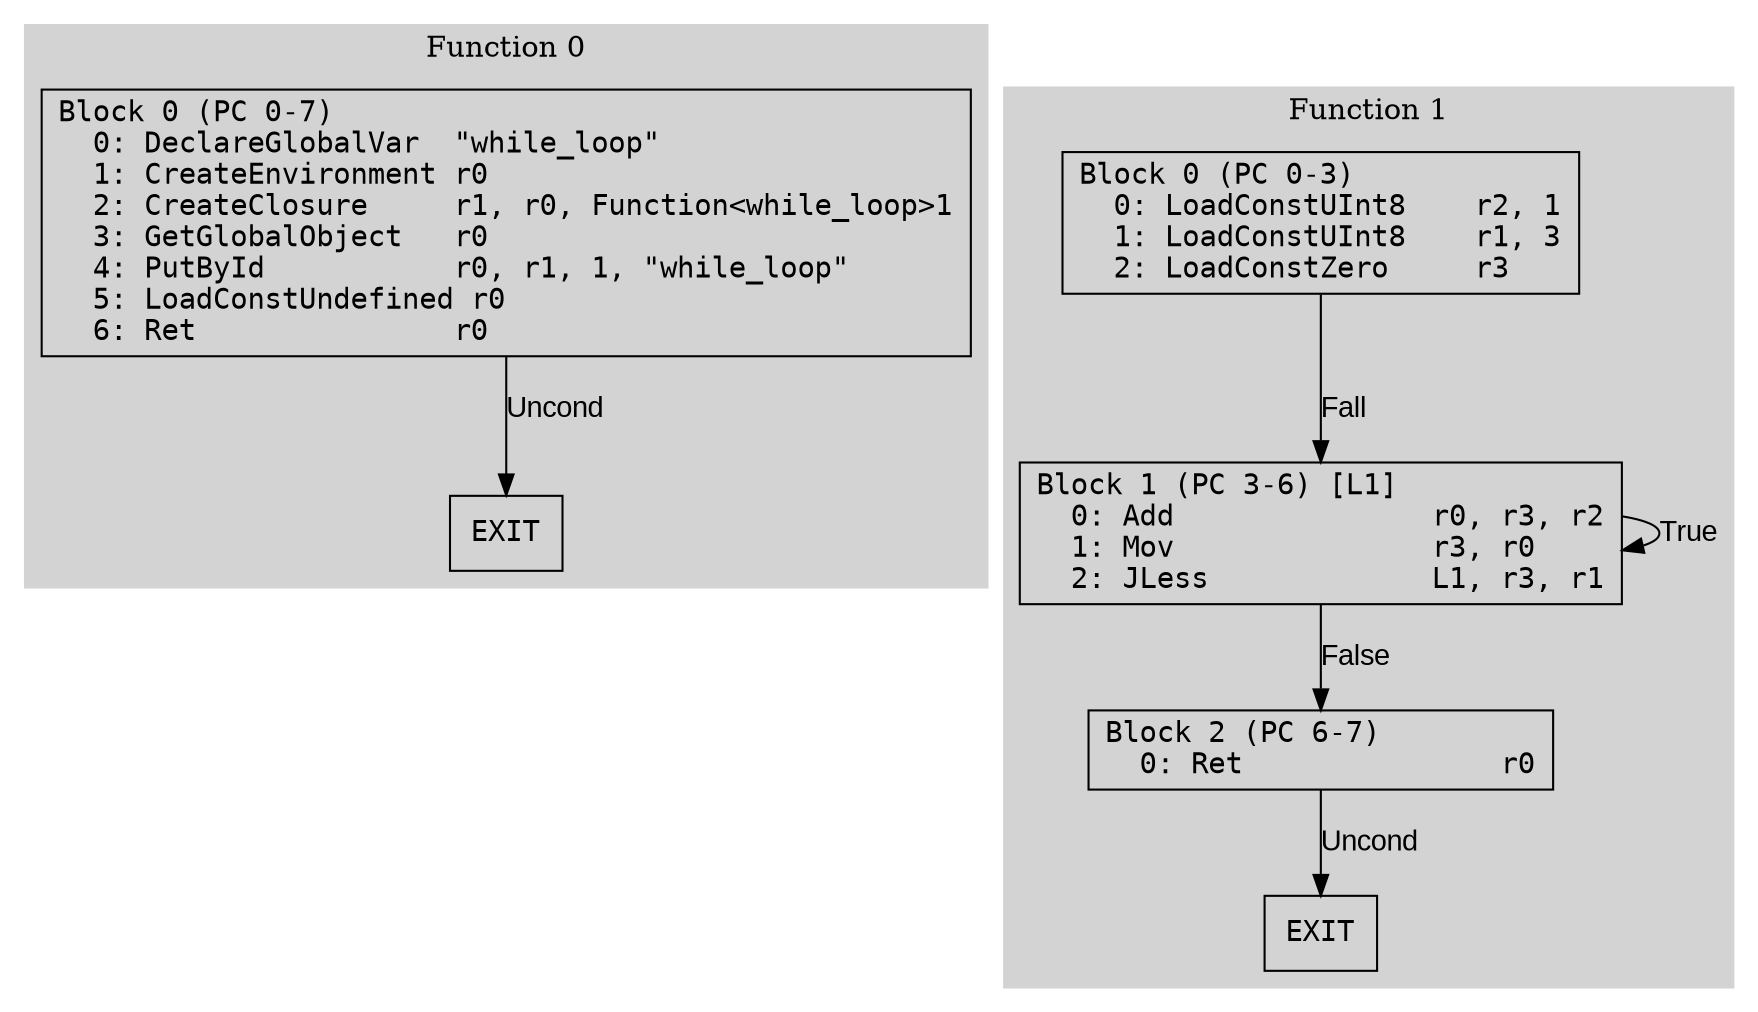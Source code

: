 // CFG analysis for while_loop
// Generated from data/while_loop.hbc

digraph {
  rankdir=TB;
  node [shape=box, fontname="monospace"];

  subgraph cluster_function_0 {
    label = "Function 0";
    style = filled;
    color = lightgrey;

    edge [fontname="Arial"];

    f0_n0 [ label = "Block 0 (PC 0-7)\l  0: DeclareGlobalVar  \"while_loop\"\l  1: CreateEnvironment r0\l  2: CreateClosure     r1, r0, Function<while_loop>1\l  3: GetGlobalObject   r0\l  4: PutById           r0, r1, 1, \"while_loop\"\l  5: LoadConstUndefined r0\l  6: Ret               r0\l" ]
    f0_n1 [ label = "EXIT" ]

    f0_n0 -> f0_n1 [label="Uncond"]
  }

  subgraph cluster_function_1 {
    label = "Function 1";
    style = filled;
    color = lightgrey;

    edge [fontname="Arial"];

    f1_n0 [ label = "Block 0 (PC 0-3)\l  0: LoadConstUInt8    r2, 1\l  1: LoadConstUInt8    r1, 3\l  2: LoadConstZero     r3\l" ]
    f1_n1 [ label = "Block 1 (PC 3-6) [L1]\l  0: Add               r0, r3, r2\l  1: Mov               r3, r0\l  2: JLess             L1, r3, r1\l" ]
    f1_n2 [ label = "Block 2 (PC 6-7)\l  0: Ret               r0\l" ]
    f1_n3 [ label = "EXIT" ]

    f1_n0 -> f1_n1 [label="Fall"]
    f1_n1 -> f1_n1 [label="True"]
    f1_n1 -> f1_n2 [label="False"]
    f1_n2 -> f1_n3 [label="Uncond"]
  }

}
